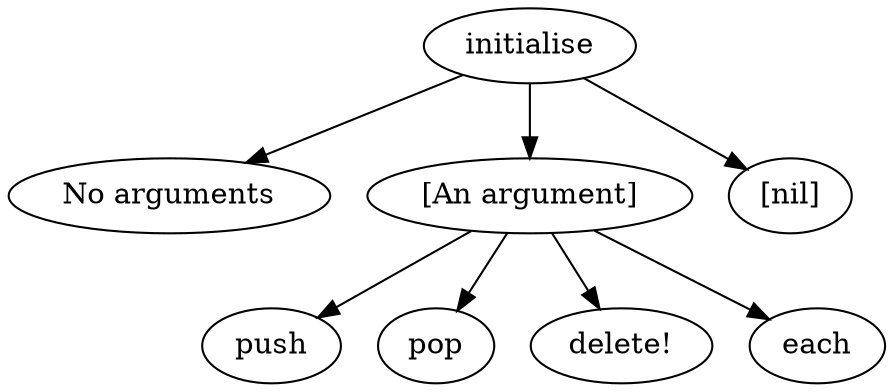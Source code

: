 digraph {
  a1[label="No arguments"];
  a2[label="[An argument]"];
  a3[label="[nil]"];
  "initialise" -> a1
  "initialise" -> a2
  "initialise" -> a3
  b1[label=push]
  b2[label=pop]
  b3[label="delete!"]
  b4[label=each]
  a2 -> b1
  a2 -> b2
  a2 -> b3
  a2 -> b4
}
